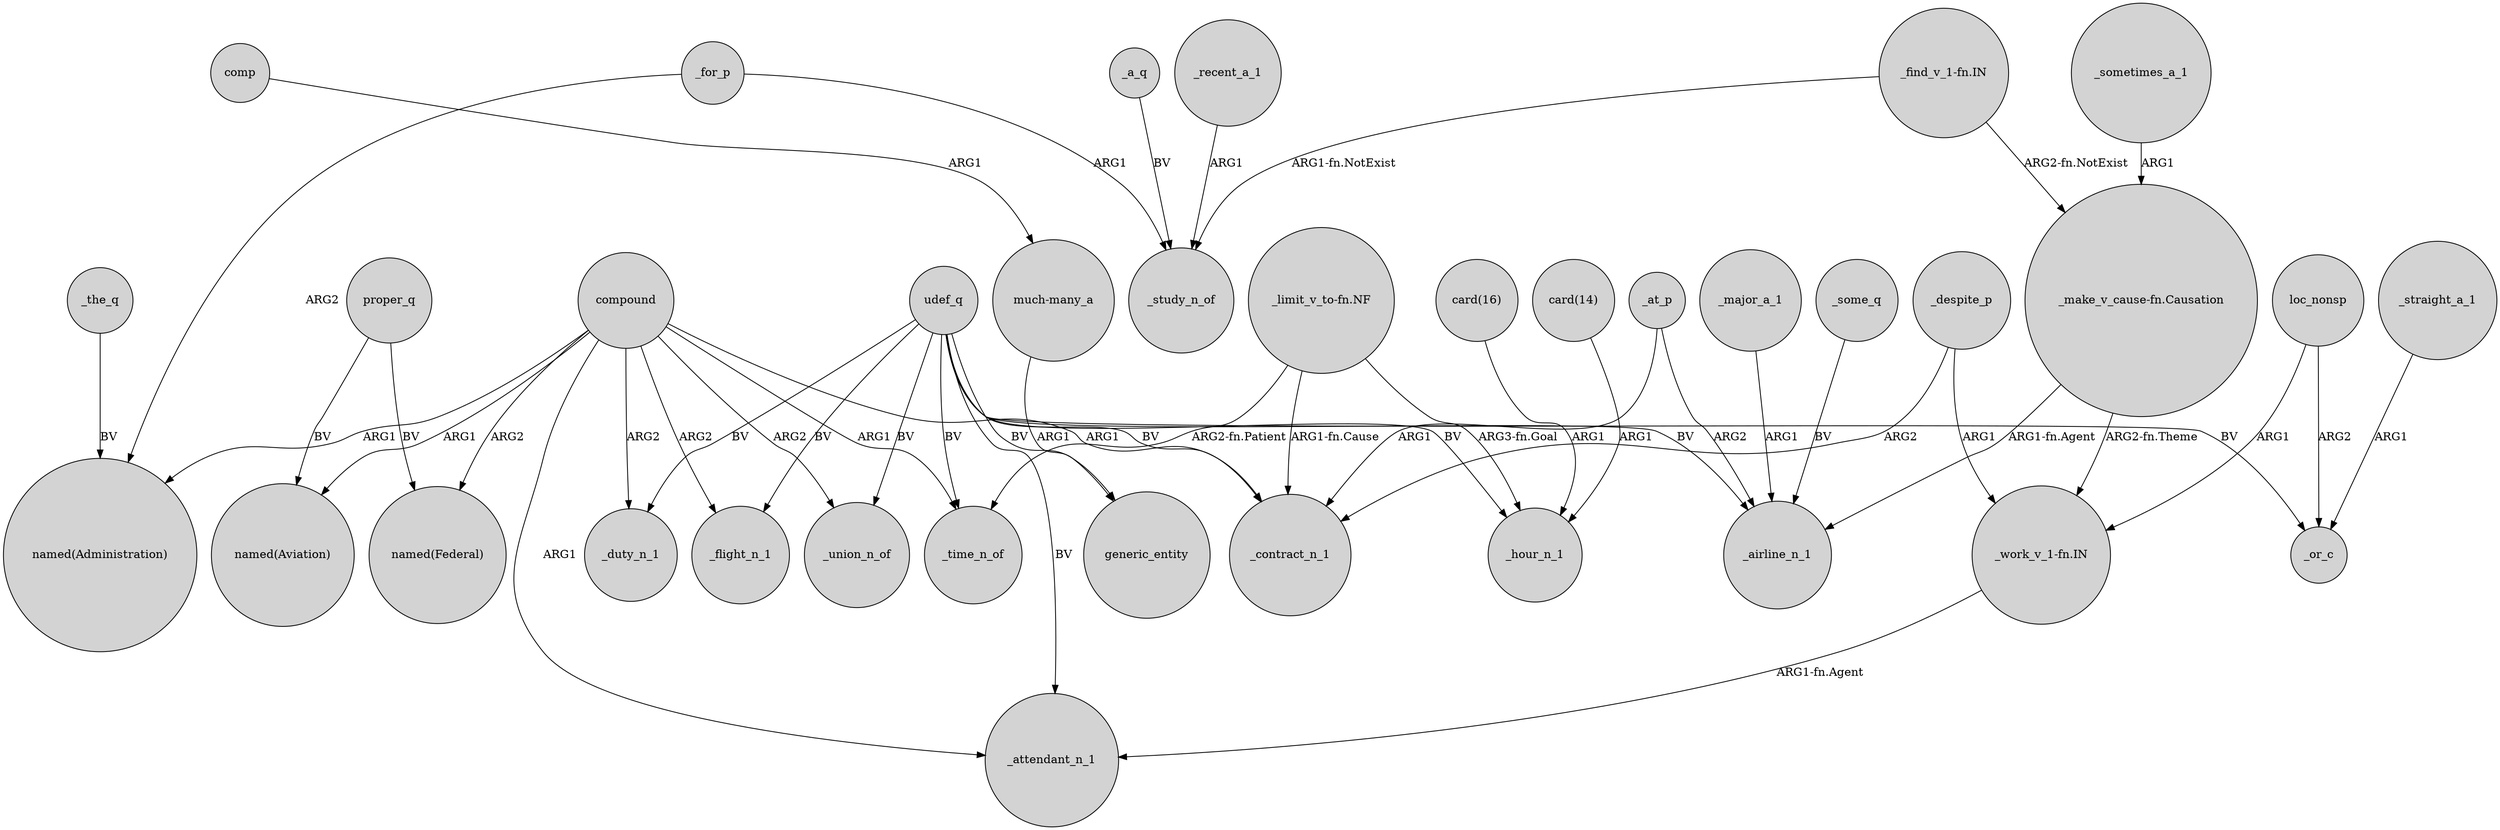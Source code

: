 digraph {
	node [shape=circle style=filled]
	_for_p -> "named(Administration)" [label=ARG2]
	_recent_a_1 -> _study_n_of [label=ARG1]
	_a_q -> _study_n_of [label=BV]
	_major_a_1 -> _airline_n_1 [label=ARG1]
	_at_p -> _contract_n_1 [label=ARG1]
	udef_q -> generic_entity [label=BV]
	compound -> _time_n_of [label=ARG1]
	"_limit_v_to-fn.NF" -> _time_n_of [label="ARG2-fn.Patient"]
	_despite_p -> "_work_v_1-fn.IN" [label=ARG1]
	"much-many_a" -> generic_entity [label=ARG1]
	proper_q -> "named(Aviation)" [label=BV]
	compound -> _flight_n_1 [label=ARG2]
	udef_q -> _flight_n_1 [label=BV]
	"_limit_v_to-fn.NF" -> _hour_n_1 [label="ARG3-fn.Goal"]
	"_find_v_1-fn.IN" -> _study_n_of [label="ARG1-fn.NotExist"]
	udef_q -> _hour_n_1 [label=BV]
	"_work_v_1-fn.IN" -> _attendant_n_1 [label="ARG1-fn.Agent"]
	_straight_a_1 -> _or_c [label=ARG1]
	udef_q -> _union_n_of [label=BV]
	_at_p -> _airline_n_1 [label=ARG2]
	"_make_v_cause-fn.Causation" -> "_work_v_1-fn.IN" [label="ARG2-fn.Theme"]
	"_find_v_1-fn.IN" -> "_make_v_cause-fn.Causation" [label="ARG2-fn.NotExist"]
	udef_q -> _or_c [label=BV]
	_despite_p -> _contract_n_1 [label=ARG2]
	compound -> _contract_n_1 [label=ARG1]
	"_make_v_cause-fn.Causation" -> _airline_n_1 [label="ARG1-fn.Agent"]
	compound -> "named(Administration)" [label=ARG1]
	compound -> "named(Aviation)" [label=ARG1]
	"_limit_v_to-fn.NF" -> _contract_n_1 [label="ARG1-fn.Cause"]
	comp -> "much-many_a" [label=ARG1]
	_the_q -> "named(Administration)" [label=BV]
	udef_q -> _attendant_n_1 [label=BV]
	udef_q -> _time_n_of [label=BV]
	"card(14)" -> _hour_n_1 [label=ARG1]
	_some_q -> _airline_n_1 [label=BV]
	proper_q -> "named(Federal)" [label=BV]
	"card(16)" -> _hour_n_1 [label=ARG1]
	udef_q -> _duty_n_1 [label=BV]
	compound -> _union_n_of [label=ARG2]
	compound -> _attendant_n_1 [label=ARG1]
	loc_nonsp -> "_work_v_1-fn.IN" [label=ARG1]
	_for_p -> _study_n_of [label=ARG1]
	udef_q -> _airline_n_1 [label=BV]
	_sometimes_a_1 -> "_make_v_cause-fn.Causation" [label=ARG1]
	loc_nonsp -> _or_c [label=ARG2]
	compound -> "named(Federal)" [label=ARG2]
	udef_q -> _contract_n_1 [label=BV]
	compound -> _duty_n_1 [label=ARG2]
}
